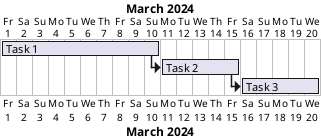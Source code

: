 @startgantt gantt example
Project starts 2024-03-01
[Task 1] as [T1] lasts 10 days
[Task 2] as [T2] lasts 5 days
[T2] starts at [T1]'s end 
[Task 3] as [T3] lasts 5 days
[T3] starts at [T2]'s end
@endgantt